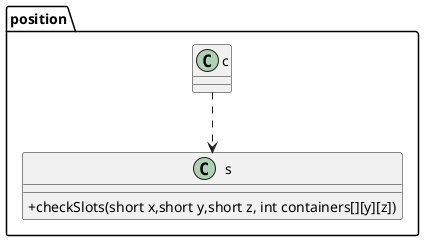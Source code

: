 @startuml
skinparam classAttributeIconSize 0

class position.c{
}

class position.s {
+ checkSlots(short x,short y,short z, int containers[][y][z])
}

position.s <.up. position.c

@enduml
